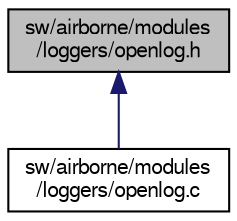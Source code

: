 digraph "sw/airborne/modules/loggers/openlog.h"
{
  edge [fontname="FreeSans",fontsize="10",labelfontname="FreeSans",labelfontsize="10"];
  node [fontname="FreeSans",fontsize="10",shape=record];
  Node1 [label="sw/airborne/modules\l/loggers/openlog.h",height=0.2,width=0.4,color="black", fillcolor="grey75", style="filled", fontcolor="black"];
  Node1 -> Node2 [dir="back",color="midnightblue",fontsize="10",style="solid",fontname="FreeSans"];
  Node2 [label="sw/airborne/modules\l/loggers/openlog.c",height=0.2,width=0.4,color="black", fillcolor="white", style="filled",URL="$openlog_8c.html",tooltip="This module provides a timestamp-message, allowing sw/logalizer/openlog2tlm to convert a recorded dum..."];
}
